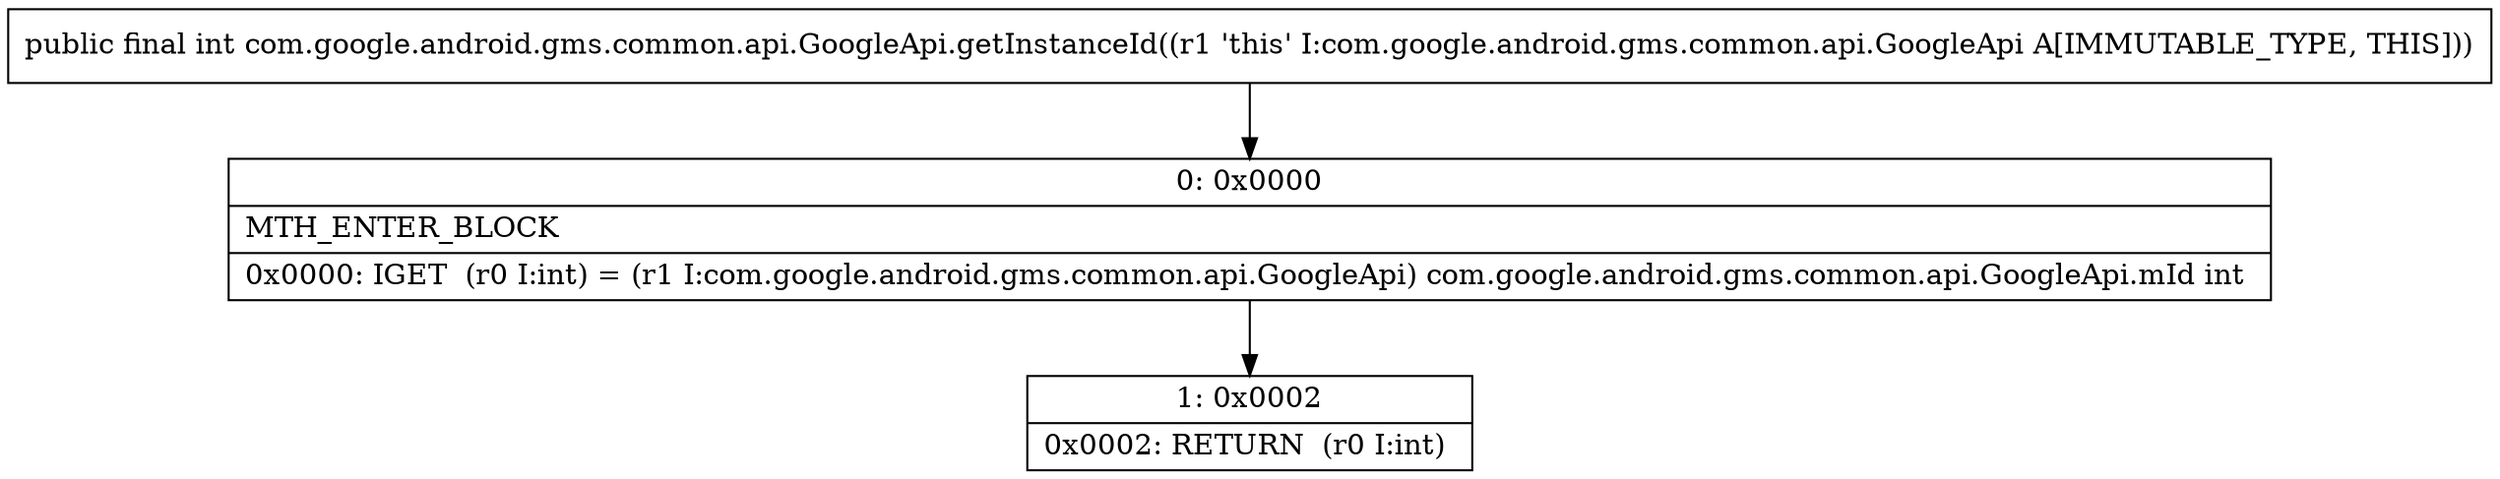 digraph "CFG forcom.google.android.gms.common.api.GoogleApi.getInstanceId()I" {
Node_0 [shape=record,label="{0\:\ 0x0000|MTH_ENTER_BLOCK\l|0x0000: IGET  (r0 I:int) = (r1 I:com.google.android.gms.common.api.GoogleApi) com.google.android.gms.common.api.GoogleApi.mId int \l}"];
Node_1 [shape=record,label="{1\:\ 0x0002|0x0002: RETURN  (r0 I:int) \l}"];
MethodNode[shape=record,label="{public final int com.google.android.gms.common.api.GoogleApi.getInstanceId((r1 'this' I:com.google.android.gms.common.api.GoogleApi A[IMMUTABLE_TYPE, THIS])) }"];
MethodNode -> Node_0;
Node_0 -> Node_1;
}

